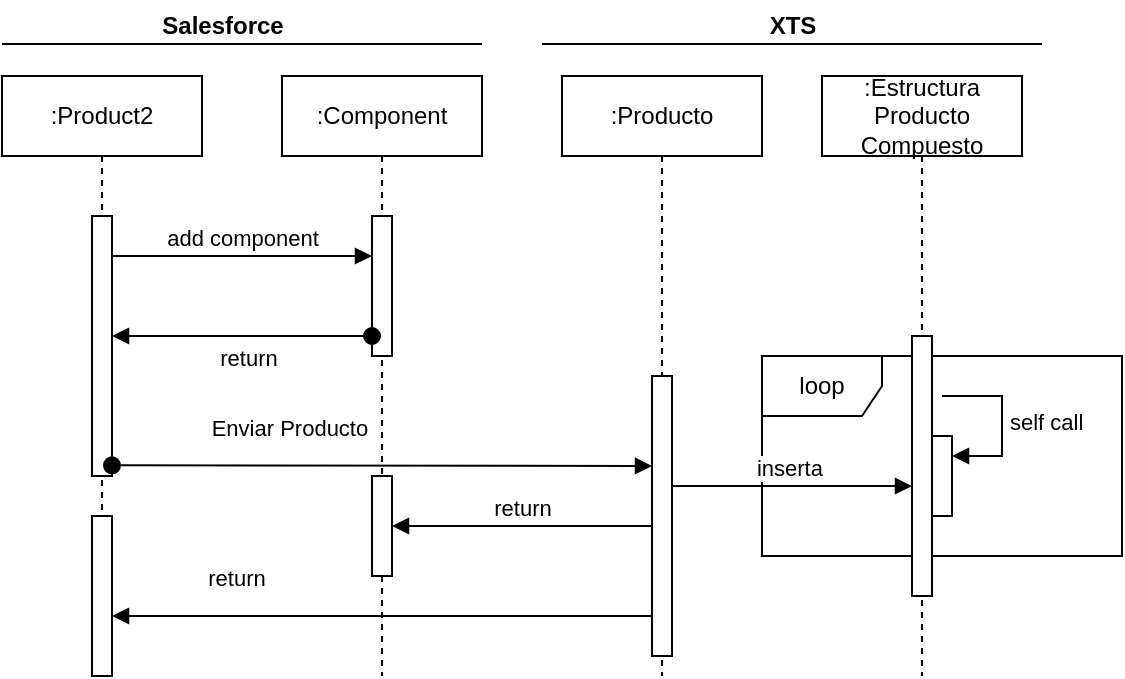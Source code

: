 <mxfile version="21.5.2" type="github">
  <diagram name="Page-1" id="2YBvvXClWsGukQMizWep">
    <mxGraphModel dx="854" dy="514" grid="1" gridSize="10" guides="1" tooltips="1" connect="1" arrows="1" fold="1" page="1" pageScale="1" pageWidth="850" pageHeight="1100" math="0" shadow="0">
      <root>
        <mxCell id="0" />
        <mxCell id="1" parent="0" />
        <mxCell id="aM9ryv3xv72pqoxQDRHE-1" value=":Product2" style="shape=umlLifeline;perimeter=lifelinePerimeter;whiteSpace=wrap;html=1;container=0;dropTarget=0;collapsible=0;recursiveResize=0;outlineConnect=0;portConstraint=eastwest;newEdgeStyle={&quot;edgeStyle&quot;:&quot;elbowEdgeStyle&quot;,&quot;elbow&quot;:&quot;vertical&quot;,&quot;curved&quot;:0,&quot;rounded&quot;:0};" parent="1" vertex="1">
          <mxGeometry x="40" y="40" width="100" height="300" as="geometry" />
        </mxCell>
        <mxCell id="Mjako8RqnGInkcfF2QS7-6" value="" style="html=1;points=[];perimeter=orthogonalPerimeter;outlineConnect=0;targetShapes=umlLifeline;portConstraint=eastwest;newEdgeStyle={&quot;edgeStyle&quot;:&quot;elbowEdgeStyle&quot;,&quot;elbow&quot;:&quot;vertical&quot;,&quot;curved&quot;:0,&quot;rounded&quot;:0};" vertex="1" parent="aM9ryv3xv72pqoxQDRHE-1">
          <mxGeometry x="45" y="70" width="10" height="130" as="geometry" />
        </mxCell>
        <mxCell id="Mjako8RqnGInkcfF2QS7-33" value="" style="html=1;points=[];perimeter=orthogonalPerimeter;outlineConnect=0;targetShapes=umlLifeline;portConstraint=eastwest;newEdgeStyle={&quot;edgeStyle&quot;:&quot;elbowEdgeStyle&quot;,&quot;elbow&quot;:&quot;vertical&quot;,&quot;curved&quot;:0,&quot;rounded&quot;:0};" vertex="1" parent="aM9ryv3xv72pqoxQDRHE-1">
          <mxGeometry x="45" y="220" width="10" height="80" as="geometry" />
        </mxCell>
        <mxCell id="aM9ryv3xv72pqoxQDRHE-5" value=":Producto" style="shape=umlLifeline;perimeter=lifelinePerimeter;whiteSpace=wrap;html=1;container=0;dropTarget=0;collapsible=0;recursiveResize=0;outlineConnect=0;portConstraint=eastwest;newEdgeStyle={&quot;edgeStyle&quot;:&quot;elbowEdgeStyle&quot;,&quot;elbow&quot;:&quot;vertical&quot;,&quot;curved&quot;:0,&quot;rounded&quot;:0};" parent="1" vertex="1">
          <mxGeometry x="320" y="40" width="100" height="300" as="geometry" />
        </mxCell>
        <mxCell id="Mjako8RqnGInkcfF2QS7-11" value="" style="html=1;points=[];perimeter=orthogonalPerimeter;outlineConnect=0;targetShapes=umlLifeline;portConstraint=eastwest;newEdgeStyle={&quot;edgeStyle&quot;:&quot;elbowEdgeStyle&quot;,&quot;elbow&quot;:&quot;vertical&quot;,&quot;curved&quot;:0,&quot;rounded&quot;:0};" vertex="1" parent="aM9ryv3xv72pqoxQDRHE-5">
          <mxGeometry x="45" y="150" width="10" height="140" as="geometry" />
        </mxCell>
        <mxCell id="Mjako8RqnGInkcfF2QS7-5" value=":Component" style="shape=umlLifeline;perimeter=lifelinePerimeter;whiteSpace=wrap;html=1;container=1;dropTarget=0;collapsible=0;recursiveResize=0;outlineConnect=0;portConstraint=eastwest;newEdgeStyle={&quot;edgeStyle&quot;:&quot;elbowEdgeStyle&quot;,&quot;elbow&quot;:&quot;vertical&quot;,&quot;curved&quot;:0,&quot;rounded&quot;:0};" vertex="1" parent="1">
          <mxGeometry x="180" y="40" width="100" height="300" as="geometry" />
        </mxCell>
        <mxCell id="Mjako8RqnGInkcfF2QS7-8" value="" style="html=1;points=[];perimeter=orthogonalPerimeter;outlineConnect=0;targetShapes=umlLifeline;portConstraint=eastwest;newEdgeStyle={&quot;edgeStyle&quot;:&quot;elbowEdgeStyle&quot;,&quot;elbow&quot;:&quot;vertical&quot;,&quot;curved&quot;:0,&quot;rounded&quot;:0};" vertex="1" parent="Mjako8RqnGInkcfF2QS7-5">
          <mxGeometry x="45" y="70" width="10" height="70" as="geometry" />
        </mxCell>
        <mxCell id="Mjako8RqnGInkcfF2QS7-31" value="" style="html=1;points=[];perimeter=orthogonalPerimeter;outlineConnect=0;targetShapes=umlLifeline;portConstraint=eastwest;newEdgeStyle={&quot;edgeStyle&quot;:&quot;elbowEdgeStyle&quot;,&quot;elbow&quot;:&quot;vertical&quot;,&quot;curved&quot;:0,&quot;rounded&quot;:0};" vertex="1" parent="Mjako8RqnGInkcfF2QS7-5">
          <mxGeometry x="45" y="200" width="10" height="50" as="geometry" />
        </mxCell>
        <mxCell id="Mjako8RqnGInkcfF2QS7-7" value="add component" style="html=1;verticalAlign=bottom;endArrow=block;edgeStyle=elbowEdgeStyle;elbow=vertical;curved=0;rounded=0;" edge="1" parent="1">
          <mxGeometry width="80" relative="1" as="geometry">
            <mxPoint x="95" y="130.0" as="sourcePoint" />
            <mxPoint x="225" y="130.0" as="targetPoint" />
          </mxGeometry>
        </mxCell>
        <mxCell id="Mjako8RqnGInkcfF2QS7-9" value="return" style="html=1;verticalAlign=bottom;startArrow=oval;startFill=1;endArrow=block;startSize=8;edgeStyle=elbowEdgeStyle;elbow=vertical;curved=0;rounded=0;" edge="1" parent="1" target="Mjako8RqnGInkcfF2QS7-6">
          <mxGeometry x="-0.038" y="20" width="60" relative="1" as="geometry">
            <mxPoint x="225" y="169.998" as="sourcePoint" />
            <mxPoint x="89.81" y="169.998" as="targetPoint" />
            <mxPoint as="offset" />
          </mxGeometry>
        </mxCell>
        <mxCell id="Mjako8RqnGInkcfF2QS7-10" value="Enviar Producto&amp;nbsp;" style="html=1;verticalAlign=bottom;startArrow=oval;startFill=1;endArrow=block;startSize=8;edgeStyle=elbowEdgeStyle;elbow=vertical;curved=0;rounded=0;" edge="1" parent="1">
          <mxGeometry x="-0.332" y="10" width="60" relative="1" as="geometry">
            <mxPoint x="95" y="234.656" as="sourcePoint" />
            <mxPoint x="365" y="234.933" as="targetPoint" />
            <mxPoint as="offset" />
          </mxGeometry>
        </mxCell>
        <mxCell id="Mjako8RqnGInkcfF2QS7-12" value="loop" style="shape=umlFrame;whiteSpace=wrap;html=1;pointerEvents=0;" vertex="1" parent="1">
          <mxGeometry x="420" y="180" width="180" height="100" as="geometry" />
        </mxCell>
        <mxCell id="Mjako8RqnGInkcfF2QS7-19" value=":Estructura Producto Compuesto" style="shape=umlLifeline;perimeter=lifelinePerimeter;whiteSpace=wrap;html=1;container=1;dropTarget=0;collapsible=0;recursiveResize=0;outlineConnect=0;portConstraint=eastwest;newEdgeStyle={&quot;edgeStyle&quot;:&quot;elbowEdgeStyle&quot;,&quot;elbow&quot;:&quot;vertical&quot;,&quot;curved&quot;:0,&quot;rounded&quot;:0};" vertex="1" parent="1">
          <mxGeometry x="450" y="40" width="100" height="300" as="geometry" />
        </mxCell>
        <mxCell id="Mjako8RqnGInkcfF2QS7-23" value="" style="html=1;points=[];perimeter=orthogonalPerimeter;outlineConnect=0;targetShapes=umlLifeline;portConstraint=eastwest;newEdgeStyle={&quot;edgeStyle&quot;:&quot;elbowEdgeStyle&quot;,&quot;elbow&quot;:&quot;vertical&quot;,&quot;curved&quot;:0,&quot;rounded&quot;:0};" vertex="1" parent="Mjako8RqnGInkcfF2QS7-19">
          <mxGeometry x="45" y="130" width="10" height="130" as="geometry" />
        </mxCell>
        <mxCell id="Mjako8RqnGInkcfF2QS7-24" value="" style="html=1;points=[];perimeter=orthogonalPerimeter;outlineConnect=0;targetShapes=umlLifeline;portConstraint=eastwest;newEdgeStyle={&quot;edgeStyle&quot;:&quot;elbowEdgeStyle&quot;,&quot;elbow&quot;:&quot;vertical&quot;,&quot;curved&quot;:0,&quot;rounded&quot;:0};" vertex="1" parent="Mjako8RqnGInkcfF2QS7-19">
          <mxGeometry x="55" y="180" width="10" height="40" as="geometry" />
        </mxCell>
        <mxCell id="Mjako8RqnGInkcfF2QS7-25" value="self call" style="html=1;align=left;spacingLeft=2;endArrow=block;rounded=0;edgeStyle=orthogonalEdgeStyle;curved=0;rounded=0;" edge="1" target="Mjako8RqnGInkcfF2QS7-24" parent="Mjako8RqnGInkcfF2QS7-19">
          <mxGeometry relative="1" as="geometry">
            <mxPoint x="60" y="160" as="sourcePoint" />
            <Array as="points">
              <mxPoint x="90" y="190" />
            </Array>
          </mxGeometry>
        </mxCell>
        <mxCell id="Mjako8RqnGInkcfF2QS7-20" value="inserta&amp;nbsp;" style="html=1;verticalAlign=bottom;endArrow=block;edgeStyle=elbowEdgeStyle;elbow=vertical;curved=0;rounded=0;" edge="1" parent="1" source="Mjako8RqnGInkcfF2QS7-11" target="Mjako8RqnGInkcfF2QS7-23">
          <mxGeometry width="80" relative="1" as="geometry">
            <mxPoint x="390" y="250" as="sourcePoint" />
            <mxPoint x="470" y="250" as="targetPoint" />
          </mxGeometry>
        </mxCell>
        <mxCell id="Mjako8RqnGInkcfF2QS7-26" value="" style="line;strokeWidth=1;fillColor=none;align=left;verticalAlign=middle;spacingTop=-1;spacingLeft=3;spacingRight=3;rotatable=0;labelPosition=right;points=[];portConstraint=eastwest;strokeColor=inherit;" vertex="1" parent="1">
          <mxGeometry x="310" y="20" width="250" height="8" as="geometry" />
        </mxCell>
        <mxCell id="Mjako8RqnGInkcfF2QS7-27" value="XTS" style="text;align=center;fontStyle=1;verticalAlign=middle;spacingLeft=3;spacingRight=3;strokeColor=none;rotatable=0;points=[[0,0.5],[1,0.5]];portConstraint=eastwest;html=1;" vertex="1" parent="1">
          <mxGeometry x="395" y="2" width="80" height="26" as="geometry" />
        </mxCell>
        <mxCell id="Mjako8RqnGInkcfF2QS7-28" value="" style="line;strokeWidth=1;fillColor=none;align=left;verticalAlign=middle;spacingTop=-1;spacingLeft=3;spacingRight=3;rotatable=0;labelPosition=right;points=[];portConstraint=eastwest;strokeColor=inherit;" vertex="1" parent="1">
          <mxGeometry x="40" y="20" width="240" height="8" as="geometry" />
        </mxCell>
        <mxCell id="Mjako8RqnGInkcfF2QS7-29" value="Salesforce" style="text;align=center;fontStyle=1;verticalAlign=middle;spacingLeft=3;spacingRight=3;strokeColor=none;rotatable=0;points=[[0,0.5],[1,0.5]];portConstraint=eastwest;html=1;" vertex="1" parent="1">
          <mxGeometry x="110" y="2" width="80" height="26" as="geometry" />
        </mxCell>
        <mxCell id="Mjako8RqnGInkcfF2QS7-30" value="return" style="html=1;verticalAlign=bottom;endArrow=block;edgeStyle=elbowEdgeStyle;elbow=vertical;curved=0;rounded=0;" edge="1" parent="1" source="Mjako8RqnGInkcfF2QS7-11" target="Mjako8RqnGInkcfF2QS7-31">
          <mxGeometry width="80" relative="1" as="geometry">
            <mxPoint x="410" y="250" as="sourcePoint" />
            <mxPoint x="290" y="260" as="targetPoint" />
          </mxGeometry>
        </mxCell>
        <mxCell id="Mjako8RqnGInkcfF2QS7-32" value="return" style="html=1;verticalAlign=bottom;endArrow=block;edgeStyle=elbowEdgeStyle;elbow=vertical;curved=0;rounded=0;" edge="1" parent="1" source="Mjako8RqnGInkcfF2QS7-11" target="Mjako8RqnGInkcfF2QS7-33">
          <mxGeometry x="0.54" y="-10" width="80" relative="1" as="geometry">
            <mxPoint x="367.25" y="250" as="sourcePoint" />
            <mxPoint x="92.75" y="250" as="targetPoint" />
            <Array as="points">
              <mxPoint x="327.75" y="310" />
            </Array>
            <mxPoint as="offset" />
          </mxGeometry>
        </mxCell>
      </root>
    </mxGraphModel>
  </diagram>
</mxfile>
